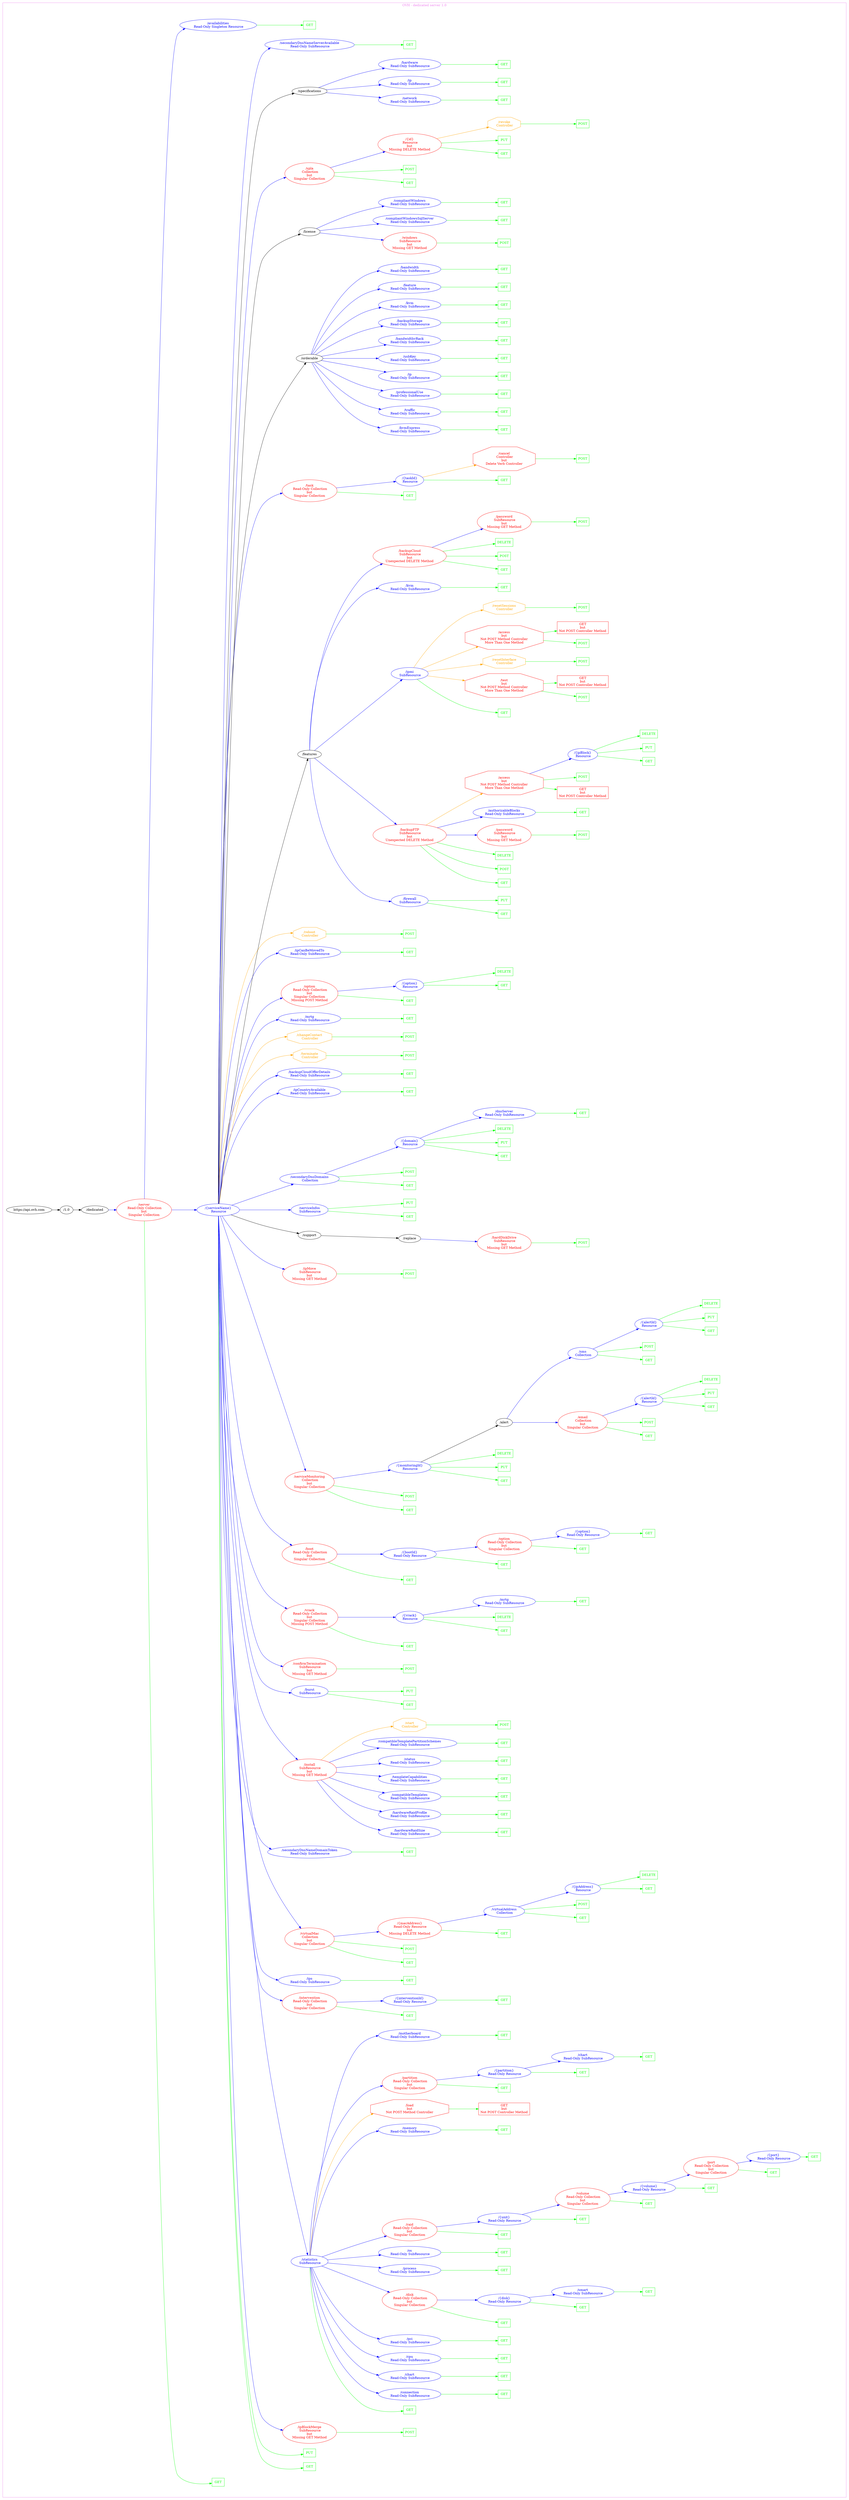 digraph Cloud_Computing_REST_API {
rankdir="LR";
subgraph cluster_0 {
label="OVH - dedicated server 1.0"
color=violet
fontcolor=violet
subgraph cluster_1 {
label=""
color=white
fontcolor=white
node1 [label="https://api.ovh.com", shape="ellipse", color="black", fontcolor="black"]
node1 -> node2 [color="black", fontcolor="black"]
subgraph cluster_2 {
label=""
color=white
fontcolor=white
node2 [label="/1.0", shape="ellipse", color="black", fontcolor="black"]
node2 -> node3 [color="black", fontcolor="black"]
subgraph cluster_3 {
label=""
color=white
fontcolor=white
node3 [label="/dedicated", shape="ellipse", color="black", fontcolor="black"]
node3 -> node4 [color="blue", fontcolor="blue"]
subgraph cluster_4 {
label=""
color=white
fontcolor=white
node4 [label="/server\n Read-Only Collection\nbut\nSingular Collection", shape="ellipse", color="red", fontcolor="red"]
node4 -> node5 [color="green", fontcolor="green"]
subgraph cluster_5 {
label=""
color=white
fontcolor=white
node5 [label="GET", shape="box", color="green", fontcolor="green"]
}
node4 -> node6 [color="blue", fontcolor="blue"]
subgraph cluster_6 {
label=""
color=white
fontcolor=white
node6 [label="/{serviceName}\n Resource", shape="ellipse", color="blue", fontcolor="blue"]
node6 -> node7 [color="green", fontcolor="green"]
subgraph cluster_7 {
label=""
color=white
fontcolor=white
node7 [label="GET", shape="box", color="green", fontcolor="green"]
}
node6 -> node8 [color="green", fontcolor="green"]
subgraph cluster_8 {
label=""
color=white
fontcolor=white
node8 [label="PUT", shape="box", color="green", fontcolor="green"]
}
node6 -> node9 [color="blue", fontcolor="blue"]
subgraph cluster_9 {
label=""
color=white
fontcolor=white
node9 [label="/ipBlockMerge\n SubResource\nbut\nMissing GET Method", shape="ellipse", color="red", fontcolor="red"]
node9 -> node10 [color="green", fontcolor="green"]
subgraph cluster_10 {
label=""
color=white
fontcolor=white
node10 [label="POST", shape="box", color="green", fontcolor="green"]
}
}
node6 -> node11 [color="blue", fontcolor="blue"]
subgraph cluster_11 {
label=""
color=white
fontcolor=white
node11 [label="/statistics\n SubResource", shape="ellipse", color="blue", fontcolor="blue"]
node11 -> node12 [color="green", fontcolor="green"]
subgraph cluster_12 {
label=""
color=white
fontcolor=white
node12 [label="GET", shape="box", color="green", fontcolor="green"]
}
node11 -> node13 [color="blue", fontcolor="blue"]
subgraph cluster_13 {
label=""
color=white
fontcolor=white
node13 [label="/connection\n Read-Only SubResource", shape="ellipse", color="blue", fontcolor="blue"]
node13 -> node14 [color="green", fontcolor="green"]
subgraph cluster_14 {
label=""
color=white
fontcolor=white
node14 [label="GET", shape="box", color="green", fontcolor="green"]
}
}
node11 -> node15 [color="blue", fontcolor="blue"]
subgraph cluster_15 {
label=""
color=white
fontcolor=white
node15 [label="/chart\n Read-Only SubResource", shape="ellipse", color="blue", fontcolor="blue"]
node15 -> node16 [color="green", fontcolor="green"]
subgraph cluster_16 {
label=""
color=white
fontcolor=white
node16 [label="GET", shape="box", color="green", fontcolor="green"]
}
}
node11 -> node17 [color="blue", fontcolor="blue"]
subgraph cluster_17 {
label=""
color=white
fontcolor=white
node17 [label="/cpu\n Read-Only SubResource", shape="ellipse", color="blue", fontcolor="blue"]
node17 -> node18 [color="green", fontcolor="green"]
subgraph cluster_18 {
label=""
color=white
fontcolor=white
node18 [label="GET", shape="box", color="green", fontcolor="green"]
}
}
node11 -> node19 [color="blue", fontcolor="blue"]
subgraph cluster_19 {
label=""
color=white
fontcolor=white
node19 [label="/pci\n Read-Only SubResource", shape="ellipse", color="blue", fontcolor="blue"]
node19 -> node20 [color="green", fontcolor="green"]
subgraph cluster_20 {
label=""
color=white
fontcolor=white
node20 [label="GET", shape="box", color="green", fontcolor="green"]
}
}
node11 -> node21 [color="blue", fontcolor="blue"]
subgraph cluster_21 {
label=""
color=white
fontcolor=white
node21 [label="/disk\n Read-Only Collection\nbut\nSingular Collection", shape="ellipse", color="red", fontcolor="red"]
node21 -> node22 [color="green", fontcolor="green"]
subgraph cluster_22 {
label=""
color=white
fontcolor=white
node22 [label="GET", shape="box", color="green", fontcolor="green"]
}
node21 -> node23 [color="blue", fontcolor="blue"]
subgraph cluster_23 {
label=""
color=white
fontcolor=white
node23 [label="/{disk}\n Read-Only Resource", shape="ellipse", color="blue", fontcolor="blue"]
node23 -> node24 [color="green", fontcolor="green"]
subgraph cluster_24 {
label=""
color=white
fontcolor=white
node24 [label="GET", shape="box", color="green", fontcolor="green"]
}
node23 -> node25 [color="blue", fontcolor="blue"]
subgraph cluster_25 {
label=""
color=white
fontcolor=white
node25 [label="/smart\n Read-Only SubResource", shape="ellipse", color="blue", fontcolor="blue"]
node25 -> node26 [color="green", fontcolor="green"]
subgraph cluster_26 {
label=""
color=white
fontcolor=white
node26 [label="GET", shape="box", color="green", fontcolor="green"]
}
}
}
}
node11 -> node27 [color="blue", fontcolor="blue"]
subgraph cluster_27 {
label=""
color=white
fontcolor=white
node27 [label="/process\n Read-Only SubResource", shape="ellipse", color="blue", fontcolor="blue"]
node27 -> node28 [color="green", fontcolor="green"]
subgraph cluster_28 {
label=""
color=white
fontcolor=white
node28 [label="GET", shape="box", color="green", fontcolor="green"]
}
}
node11 -> node29 [color="blue", fontcolor="blue"]
subgraph cluster_29 {
label=""
color=white
fontcolor=white
node29 [label="/os\n Read-Only SubResource", shape="ellipse", color="blue", fontcolor="blue"]
node29 -> node30 [color="green", fontcolor="green"]
subgraph cluster_30 {
label=""
color=white
fontcolor=white
node30 [label="GET", shape="box", color="green", fontcolor="green"]
}
}
node11 -> node31 [color="blue", fontcolor="blue"]
subgraph cluster_31 {
label=""
color=white
fontcolor=white
node31 [label="/raid\n Read-Only Collection\nbut\nSingular Collection", shape="ellipse", color="red", fontcolor="red"]
node31 -> node32 [color="green", fontcolor="green"]
subgraph cluster_32 {
label=""
color=white
fontcolor=white
node32 [label="GET", shape="box", color="green", fontcolor="green"]
}
node31 -> node33 [color="blue", fontcolor="blue"]
subgraph cluster_33 {
label=""
color=white
fontcolor=white
node33 [label="/{unit}\n Read-Only Resource", shape="ellipse", color="blue", fontcolor="blue"]
node33 -> node34 [color="green", fontcolor="green"]
subgraph cluster_34 {
label=""
color=white
fontcolor=white
node34 [label="GET", shape="box", color="green", fontcolor="green"]
}
node33 -> node35 [color="blue", fontcolor="blue"]
subgraph cluster_35 {
label=""
color=white
fontcolor=white
node35 [label="/volume\n Read-Only Collection\nbut\nSingular Collection", shape="ellipse", color="red", fontcolor="red"]
node35 -> node36 [color="green", fontcolor="green"]
subgraph cluster_36 {
label=""
color=white
fontcolor=white
node36 [label="GET", shape="box", color="green", fontcolor="green"]
}
node35 -> node37 [color="blue", fontcolor="blue"]
subgraph cluster_37 {
label=""
color=white
fontcolor=white
node37 [label="/{volume}\n Read-Only Resource", shape="ellipse", color="blue", fontcolor="blue"]
node37 -> node38 [color="green", fontcolor="green"]
subgraph cluster_38 {
label=""
color=white
fontcolor=white
node38 [label="GET", shape="box", color="green", fontcolor="green"]
}
node37 -> node39 [color="blue", fontcolor="blue"]
subgraph cluster_39 {
label=""
color=white
fontcolor=white
node39 [label="/port\n Read-Only Collection\nbut\nSingular Collection", shape="ellipse", color="red", fontcolor="red"]
node39 -> node40 [color="green", fontcolor="green"]
subgraph cluster_40 {
label=""
color=white
fontcolor=white
node40 [label="GET", shape="box", color="green", fontcolor="green"]
}
node39 -> node41 [color="blue", fontcolor="blue"]
subgraph cluster_41 {
label=""
color=white
fontcolor=white
node41 [label="/{port}\n Read-Only Resource", shape="ellipse", color="blue", fontcolor="blue"]
node41 -> node42 [color="green", fontcolor="green"]
subgraph cluster_42 {
label=""
color=white
fontcolor=white
node42 [label="GET", shape="box", color="green", fontcolor="green"]
}
}
}
}
}
}
}
node11 -> node43 [color="blue", fontcolor="blue"]
subgraph cluster_43 {
label=""
color=white
fontcolor=white
node43 [label="/memory\n Read-Only SubResource", shape="ellipse", color="blue", fontcolor="blue"]
node43 -> node44 [color="green", fontcolor="green"]
subgraph cluster_44 {
label=""
color=white
fontcolor=white
node44 [label="GET", shape="box", color="green", fontcolor="green"]
}
}
node11 -> node45 [color="orange", fontcolor="orange"]
subgraph cluster_45 {
label=""
color=white
fontcolor=white
node45 [label="/load\nbut\nNot POST Method Controller", shape="octagon", color="red", fontcolor="red"]
node45 -> node46 [color="green", fontcolor="green"]
subgraph cluster_46 {
label=""
color=white
fontcolor=white
node46 [label="GET\nbut\nNot POST Controller Method", shape="box", color="red", fontcolor="red"]
}
}
node11 -> node47 [color="blue", fontcolor="blue"]
subgraph cluster_47 {
label=""
color=white
fontcolor=white
node47 [label="/partition\n Read-Only Collection\nbut\nSingular Collection", shape="ellipse", color="red", fontcolor="red"]
node47 -> node48 [color="green", fontcolor="green"]
subgraph cluster_48 {
label=""
color=white
fontcolor=white
node48 [label="GET", shape="box", color="green", fontcolor="green"]
}
node47 -> node49 [color="blue", fontcolor="blue"]
subgraph cluster_49 {
label=""
color=white
fontcolor=white
node49 [label="/{partition}\n Read-Only Resource", shape="ellipse", color="blue", fontcolor="blue"]
node49 -> node50 [color="green", fontcolor="green"]
subgraph cluster_50 {
label=""
color=white
fontcolor=white
node50 [label="GET", shape="box", color="green", fontcolor="green"]
}
node49 -> node51 [color="blue", fontcolor="blue"]
subgraph cluster_51 {
label=""
color=white
fontcolor=white
node51 [label="/chart\n Read-Only SubResource", shape="ellipse", color="blue", fontcolor="blue"]
node51 -> node52 [color="green", fontcolor="green"]
subgraph cluster_52 {
label=""
color=white
fontcolor=white
node52 [label="GET", shape="box", color="green", fontcolor="green"]
}
}
}
}
node11 -> node53 [color="blue", fontcolor="blue"]
subgraph cluster_53 {
label=""
color=white
fontcolor=white
node53 [label="/motherboard\n Read-Only SubResource", shape="ellipse", color="blue", fontcolor="blue"]
node53 -> node54 [color="green", fontcolor="green"]
subgraph cluster_54 {
label=""
color=white
fontcolor=white
node54 [label="GET", shape="box", color="green", fontcolor="green"]
}
}
}
node6 -> node55 [color="blue", fontcolor="blue"]
subgraph cluster_55 {
label=""
color=white
fontcolor=white
node55 [label="/intervention\n Read-Only Collection\nbut\nSingular Collection", shape="ellipse", color="red", fontcolor="red"]
node55 -> node56 [color="green", fontcolor="green"]
subgraph cluster_56 {
label=""
color=white
fontcolor=white
node56 [label="GET", shape="box", color="green", fontcolor="green"]
}
node55 -> node57 [color="blue", fontcolor="blue"]
subgraph cluster_57 {
label=""
color=white
fontcolor=white
node57 [label="/{interventionId}\n Read-Only Resource", shape="ellipse", color="blue", fontcolor="blue"]
node57 -> node58 [color="green", fontcolor="green"]
subgraph cluster_58 {
label=""
color=white
fontcolor=white
node58 [label="GET", shape="box", color="green", fontcolor="green"]
}
}
}
node6 -> node59 [color="blue", fontcolor="blue"]
subgraph cluster_59 {
label=""
color=white
fontcolor=white
node59 [label="/ips\n Read-Only SubResource", shape="ellipse", color="blue", fontcolor="blue"]
node59 -> node60 [color="green", fontcolor="green"]
subgraph cluster_60 {
label=""
color=white
fontcolor=white
node60 [label="GET", shape="box", color="green", fontcolor="green"]
}
}
node6 -> node61 [color="blue", fontcolor="blue"]
subgraph cluster_61 {
label=""
color=white
fontcolor=white
node61 [label="/virtualMac\n Collection\nbut\nSingular Collection", shape="ellipse", color="red", fontcolor="red"]
node61 -> node62 [color="green", fontcolor="green"]
subgraph cluster_62 {
label=""
color=white
fontcolor=white
node62 [label="GET", shape="box", color="green", fontcolor="green"]
}
node61 -> node63 [color="green", fontcolor="green"]
subgraph cluster_63 {
label=""
color=white
fontcolor=white
node63 [label="POST", shape="box", color="green", fontcolor="green"]
}
node61 -> node64 [color="blue", fontcolor="blue"]
subgraph cluster_64 {
label=""
color=white
fontcolor=white
node64 [label="/{macAddress}\n Read-Only Resource\nbut\nMissing DELETE Method", shape="ellipse", color="red", fontcolor="red"]
node64 -> node65 [color="green", fontcolor="green"]
subgraph cluster_65 {
label=""
color=white
fontcolor=white
node65 [label="GET", shape="box", color="green", fontcolor="green"]
}
node64 -> node66 [color="blue", fontcolor="blue"]
subgraph cluster_66 {
label=""
color=white
fontcolor=white
node66 [label="/virtualAddress\n Collection", shape="ellipse", color="blue", fontcolor="blue"]
node66 -> node67 [color="green", fontcolor="green"]
subgraph cluster_67 {
label=""
color=white
fontcolor=white
node67 [label="GET", shape="box", color="green", fontcolor="green"]
}
node66 -> node68 [color="green", fontcolor="green"]
subgraph cluster_68 {
label=""
color=white
fontcolor=white
node68 [label="POST", shape="box", color="green", fontcolor="green"]
}
node66 -> node69 [color="blue", fontcolor="blue"]
subgraph cluster_69 {
label=""
color=white
fontcolor=white
node69 [label="/{ipAddress}\n Resource", shape="ellipse", color="blue", fontcolor="blue"]
node69 -> node70 [color="green", fontcolor="green"]
subgraph cluster_70 {
label=""
color=white
fontcolor=white
node70 [label="GET", shape="box", color="green", fontcolor="green"]
}
node69 -> node71 [color="green", fontcolor="green"]
subgraph cluster_71 {
label=""
color=white
fontcolor=white
node71 [label="DELETE", shape="box", color="green", fontcolor="green"]
}
}
}
}
}
node6 -> node72 [color="blue", fontcolor="blue"]
subgraph cluster_72 {
label=""
color=white
fontcolor=white
node72 [label="/secondaryDnsNameDomainToken\n Read-Only SubResource", shape="ellipse", color="blue", fontcolor="blue"]
node72 -> node73 [color="green", fontcolor="green"]
subgraph cluster_73 {
label=""
color=white
fontcolor=white
node73 [label="GET", shape="box", color="green", fontcolor="green"]
}
}
node6 -> node74 [color="blue", fontcolor="blue"]
subgraph cluster_74 {
label=""
color=white
fontcolor=white
node74 [label="/install\n SubResource\nbut\nMissing GET Method", shape="ellipse", color="red", fontcolor="red"]
node74 -> node75 [color="blue", fontcolor="blue"]
subgraph cluster_75 {
label=""
color=white
fontcolor=white
node75 [label="/hardwareRaidSize\n Read-Only SubResource", shape="ellipse", color="blue", fontcolor="blue"]
node75 -> node76 [color="green", fontcolor="green"]
subgraph cluster_76 {
label=""
color=white
fontcolor=white
node76 [label="GET", shape="box", color="green", fontcolor="green"]
}
}
node74 -> node77 [color="blue", fontcolor="blue"]
subgraph cluster_77 {
label=""
color=white
fontcolor=white
node77 [label="/hardwareRaidProfile\n Read-Only SubResource", shape="ellipse", color="blue", fontcolor="blue"]
node77 -> node78 [color="green", fontcolor="green"]
subgraph cluster_78 {
label=""
color=white
fontcolor=white
node78 [label="GET", shape="box", color="green", fontcolor="green"]
}
}
node74 -> node79 [color="blue", fontcolor="blue"]
subgraph cluster_79 {
label=""
color=white
fontcolor=white
node79 [label="/compatibleTemplates\n Read-Only SubResource", shape="ellipse", color="blue", fontcolor="blue"]
node79 -> node80 [color="green", fontcolor="green"]
subgraph cluster_80 {
label=""
color=white
fontcolor=white
node80 [label="GET", shape="box", color="green", fontcolor="green"]
}
}
node74 -> node81 [color="blue", fontcolor="blue"]
subgraph cluster_81 {
label=""
color=white
fontcolor=white
node81 [label="/templateCapabilities\n Read-Only SubResource", shape="ellipse", color="blue", fontcolor="blue"]
node81 -> node82 [color="green", fontcolor="green"]
subgraph cluster_82 {
label=""
color=white
fontcolor=white
node82 [label="GET", shape="box", color="green", fontcolor="green"]
}
}
node74 -> node83 [color="blue", fontcolor="blue"]
subgraph cluster_83 {
label=""
color=white
fontcolor=white
node83 [label="/status\n Read-Only SubResource", shape="ellipse", color="blue", fontcolor="blue"]
node83 -> node84 [color="green", fontcolor="green"]
subgraph cluster_84 {
label=""
color=white
fontcolor=white
node84 [label="GET", shape="box", color="green", fontcolor="green"]
}
}
node74 -> node85 [color="blue", fontcolor="blue"]
subgraph cluster_85 {
label=""
color=white
fontcolor=white
node85 [label="/compatibleTemplatePartitionSchemes\n Read-Only SubResource", shape="ellipse", color="blue", fontcolor="blue"]
node85 -> node86 [color="green", fontcolor="green"]
subgraph cluster_86 {
label=""
color=white
fontcolor=white
node86 [label="GET", shape="box", color="green", fontcolor="green"]
}
}
node74 -> node87 [color="orange", fontcolor="orange"]
subgraph cluster_87 {
label=""
color=white
fontcolor=white
node87 [label="/start\n Controller", shape="octagon", color="orange", fontcolor="orange"]
node87 -> node88 [color="green", fontcolor="green"]
subgraph cluster_88 {
label=""
color=white
fontcolor=white
node88 [label="POST", shape="box", color="green", fontcolor="green"]
}
}
}
node6 -> node89 [color="blue", fontcolor="blue"]
subgraph cluster_89 {
label=""
color=white
fontcolor=white
node89 [label="/burst\n SubResource", shape="ellipse", color="blue", fontcolor="blue"]
node89 -> node90 [color="green", fontcolor="green"]
subgraph cluster_90 {
label=""
color=white
fontcolor=white
node90 [label="GET", shape="box", color="green", fontcolor="green"]
}
node89 -> node91 [color="green", fontcolor="green"]
subgraph cluster_91 {
label=""
color=white
fontcolor=white
node91 [label="PUT", shape="box", color="green", fontcolor="green"]
}
}
node6 -> node92 [color="blue", fontcolor="blue"]
subgraph cluster_92 {
label=""
color=white
fontcolor=white
node92 [label="/confirmTermination\n SubResource\nbut\nMissing GET Method", shape="ellipse", color="red", fontcolor="red"]
node92 -> node93 [color="green", fontcolor="green"]
subgraph cluster_93 {
label=""
color=white
fontcolor=white
node93 [label="POST", shape="box", color="green", fontcolor="green"]
}
}
node6 -> node94 [color="blue", fontcolor="blue"]
subgraph cluster_94 {
label=""
color=white
fontcolor=white
node94 [label="/vrack\n Read-Only Collection\nbut\nSingular Collection\nMissing POST Method", shape="ellipse", color="red", fontcolor="red"]
node94 -> node95 [color="green", fontcolor="green"]
subgraph cluster_95 {
label=""
color=white
fontcolor=white
node95 [label="GET", shape="box", color="green", fontcolor="green"]
}
node94 -> node96 [color="blue", fontcolor="blue"]
subgraph cluster_96 {
label=""
color=white
fontcolor=white
node96 [label="/{vrack}\n Resource", shape="ellipse", color="blue", fontcolor="blue"]
node96 -> node97 [color="green", fontcolor="green"]
subgraph cluster_97 {
label=""
color=white
fontcolor=white
node97 [label="GET", shape="box", color="green", fontcolor="green"]
}
node96 -> node98 [color="green", fontcolor="green"]
subgraph cluster_98 {
label=""
color=white
fontcolor=white
node98 [label="DELETE", shape="box", color="green", fontcolor="green"]
}
node96 -> node99 [color="blue", fontcolor="blue"]
subgraph cluster_99 {
label=""
color=white
fontcolor=white
node99 [label="/mrtg\n Read-Only SubResource", shape="ellipse", color="blue", fontcolor="blue"]
node99 -> node100 [color="green", fontcolor="green"]
subgraph cluster_100 {
label=""
color=white
fontcolor=white
node100 [label="GET", shape="box", color="green", fontcolor="green"]
}
}
}
}
node6 -> node101 [color="blue", fontcolor="blue"]
subgraph cluster_101 {
label=""
color=white
fontcolor=white
node101 [label="/boot\n Read-Only Collection\nbut\nSingular Collection", shape="ellipse", color="red", fontcolor="red"]
node101 -> node102 [color="green", fontcolor="green"]
subgraph cluster_102 {
label=""
color=white
fontcolor=white
node102 [label="GET", shape="box", color="green", fontcolor="green"]
}
node101 -> node103 [color="blue", fontcolor="blue"]
subgraph cluster_103 {
label=""
color=white
fontcolor=white
node103 [label="/{bootId}\n Read-Only Resource", shape="ellipse", color="blue", fontcolor="blue"]
node103 -> node104 [color="green", fontcolor="green"]
subgraph cluster_104 {
label=""
color=white
fontcolor=white
node104 [label="GET", shape="box", color="green", fontcolor="green"]
}
node103 -> node105 [color="blue", fontcolor="blue"]
subgraph cluster_105 {
label=""
color=white
fontcolor=white
node105 [label="/option\n Read-Only Collection\nbut\nSingular Collection", shape="ellipse", color="red", fontcolor="red"]
node105 -> node106 [color="green", fontcolor="green"]
subgraph cluster_106 {
label=""
color=white
fontcolor=white
node106 [label="GET", shape="box", color="green", fontcolor="green"]
}
node105 -> node107 [color="blue", fontcolor="blue"]
subgraph cluster_107 {
label=""
color=white
fontcolor=white
node107 [label="/{option}\n Read-Only Resource", shape="ellipse", color="blue", fontcolor="blue"]
node107 -> node108 [color="green", fontcolor="green"]
subgraph cluster_108 {
label=""
color=white
fontcolor=white
node108 [label="GET", shape="box", color="green", fontcolor="green"]
}
}
}
}
}
node6 -> node109 [color="blue", fontcolor="blue"]
subgraph cluster_109 {
label=""
color=white
fontcolor=white
node109 [label="/serviceMonitoring\n Collection\nbut\nSingular Collection", shape="ellipse", color="red", fontcolor="red"]
node109 -> node110 [color="green", fontcolor="green"]
subgraph cluster_110 {
label=""
color=white
fontcolor=white
node110 [label="GET", shape="box", color="green", fontcolor="green"]
}
node109 -> node111 [color="green", fontcolor="green"]
subgraph cluster_111 {
label=""
color=white
fontcolor=white
node111 [label="POST", shape="box", color="green", fontcolor="green"]
}
node109 -> node112 [color="blue", fontcolor="blue"]
subgraph cluster_112 {
label=""
color=white
fontcolor=white
node112 [label="/{monitoringId}\n Resource", shape="ellipse", color="blue", fontcolor="blue"]
node112 -> node113 [color="green", fontcolor="green"]
subgraph cluster_113 {
label=""
color=white
fontcolor=white
node113 [label="GET", shape="box", color="green", fontcolor="green"]
}
node112 -> node114 [color="green", fontcolor="green"]
subgraph cluster_114 {
label=""
color=white
fontcolor=white
node114 [label="PUT", shape="box", color="green", fontcolor="green"]
}
node112 -> node115 [color="green", fontcolor="green"]
subgraph cluster_115 {
label=""
color=white
fontcolor=white
node115 [label="DELETE", shape="box", color="green", fontcolor="green"]
}
node112 -> node116 [color="black", fontcolor="black"]
subgraph cluster_116 {
label=""
color=white
fontcolor=white
node116 [label="/alert", shape="ellipse", color="black", fontcolor="black"]
node116 -> node117 [color="blue", fontcolor="blue"]
subgraph cluster_117 {
label=""
color=white
fontcolor=white
node117 [label="/email\n Collection\nbut\nSingular Collection", shape="ellipse", color="red", fontcolor="red"]
node117 -> node118 [color="green", fontcolor="green"]
subgraph cluster_118 {
label=""
color=white
fontcolor=white
node118 [label="GET", shape="box", color="green", fontcolor="green"]
}
node117 -> node119 [color="green", fontcolor="green"]
subgraph cluster_119 {
label=""
color=white
fontcolor=white
node119 [label="POST", shape="box", color="green", fontcolor="green"]
}
node117 -> node120 [color="blue", fontcolor="blue"]
subgraph cluster_120 {
label=""
color=white
fontcolor=white
node120 [label="/{alertId}\n Resource", shape="ellipse", color="blue", fontcolor="blue"]
node120 -> node121 [color="green", fontcolor="green"]
subgraph cluster_121 {
label=""
color=white
fontcolor=white
node121 [label="GET", shape="box", color="green", fontcolor="green"]
}
node120 -> node122 [color="green", fontcolor="green"]
subgraph cluster_122 {
label=""
color=white
fontcolor=white
node122 [label="PUT", shape="box", color="green", fontcolor="green"]
}
node120 -> node123 [color="green", fontcolor="green"]
subgraph cluster_123 {
label=""
color=white
fontcolor=white
node123 [label="DELETE", shape="box", color="green", fontcolor="green"]
}
}
}
node116 -> node124 [color="blue", fontcolor="blue"]
subgraph cluster_124 {
label=""
color=white
fontcolor=white
node124 [label="/sms\n Collection", shape="ellipse", color="blue", fontcolor="blue"]
node124 -> node125 [color="green", fontcolor="green"]
subgraph cluster_125 {
label=""
color=white
fontcolor=white
node125 [label="GET", shape="box", color="green", fontcolor="green"]
}
node124 -> node126 [color="green", fontcolor="green"]
subgraph cluster_126 {
label=""
color=white
fontcolor=white
node126 [label="POST", shape="box", color="green", fontcolor="green"]
}
node124 -> node127 [color="blue", fontcolor="blue"]
subgraph cluster_127 {
label=""
color=white
fontcolor=white
node127 [label="/{alertId}\n Resource", shape="ellipse", color="blue", fontcolor="blue"]
node127 -> node128 [color="green", fontcolor="green"]
subgraph cluster_128 {
label=""
color=white
fontcolor=white
node128 [label="GET", shape="box", color="green", fontcolor="green"]
}
node127 -> node129 [color="green", fontcolor="green"]
subgraph cluster_129 {
label=""
color=white
fontcolor=white
node129 [label="PUT", shape="box", color="green", fontcolor="green"]
}
node127 -> node130 [color="green", fontcolor="green"]
subgraph cluster_130 {
label=""
color=white
fontcolor=white
node130 [label="DELETE", shape="box", color="green", fontcolor="green"]
}
}
}
}
}
}
node6 -> node131 [color="blue", fontcolor="blue"]
subgraph cluster_131 {
label=""
color=white
fontcolor=white
node131 [label="/ipMove\n SubResource\nbut\nMissing GET Method", shape="ellipse", color="red", fontcolor="red"]
node131 -> node132 [color="green", fontcolor="green"]
subgraph cluster_132 {
label=""
color=white
fontcolor=white
node132 [label="POST", shape="box", color="green", fontcolor="green"]
}
}
node6 -> node133 [color="black", fontcolor="black"]
subgraph cluster_133 {
label=""
color=white
fontcolor=white
node133 [label="/support", shape="ellipse", color="black", fontcolor="black"]
node133 -> node134 [color="black", fontcolor="black"]
subgraph cluster_134 {
label=""
color=white
fontcolor=white
node134 [label="/replace", shape="ellipse", color="black", fontcolor="black"]
node134 -> node135 [color="blue", fontcolor="blue"]
subgraph cluster_135 {
label=""
color=white
fontcolor=white
node135 [label="/hardDiskDrive\n SubResource\nbut\nMissing GET Method", shape="ellipse", color="red", fontcolor="red"]
node135 -> node136 [color="green", fontcolor="green"]
subgraph cluster_136 {
label=""
color=white
fontcolor=white
node136 [label="POST", shape="box", color="green", fontcolor="green"]
}
}
}
}
node6 -> node137 [color="blue", fontcolor="blue"]
subgraph cluster_137 {
label=""
color=white
fontcolor=white
node137 [label="/serviceInfos\n SubResource", shape="ellipse", color="blue", fontcolor="blue"]
node137 -> node138 [color="green", fontcolor="green"]
subgraph cluster_138 {
label=""
color=white
fontcolor=white
node138 [label="GET", shape="box", color="green", fontcolor="green"]
}
node137 -> node139 [color="green", fontcolor="green"]
subgraph cluster_139 {
label=""
color=white
fontcolor=white
node139 [label="PUT", shape="box", color="green", fontcolor="green"]
}
}
node6 -> node140 [color="blue", fontcolor="blue"]
subgraph cluster_140 {
label=""
color=white
fontcolor=white
node140 [label="/secondaryDnsDomains\n Collection", shape="ellipse", color="blue", fontcolor="blue"]
node140 -> node141 [color="green", fontcolor="green"]
subgraph cluster_141 {
label=""
color=white
fontcolor=white
node141 [label="GET", shape="box", color="green", fontcolor="green"]
}
node140 -> node142 [color="green", fontcolor="green"]
subgraph cluster_142 {
label=""
color=white
fontcolor=white
node142 [label="POST", shape="box", color="green", fontcolor="green"]
}
node140 -> node143 [color="blue", fontcolor="blue"]
subgraph cluster_143 {
label=""
color=white
fontcolor=white
node143 [label="/{domain}\n Resource", shape="ellipse", color="blue", fontcolor="blue"]
node143 -> node144 [color="green", fontcolor="green"]
subgraph cluster_144 {
label=""
color=white
fontcolor=white
node144 [label="GET", shape="box", color="green", fontcolor="green"]
}
node143 -> node145 [color="green", fontcolor="green"]
subgraph cluster_145 {
label=""
color=white
fontcolor=white
node145 [label="PUT", shape="box", color="green", fontcolor="green"]
}
node143 -> node146 [color="green", fontcolor="green"]
subgraph cluster_146 {
label=""
color=white
fontcolor=white
node146 [label="DELETE", shape="box", color="green", fontcolor="green"]
}
node143 -> node147 [color="blue", fontcolor="blue"]
subgraph cluster_147 {
label=""
color=white
fontcolor=white
node147 [label="/dnsServer\n Read-Only SubResource", shape="ellipse", color="blue", fontcolor="blue"]
node147 -> node148 [color="green", fontcolor="green"]
subgraph cluster_148 {
label=""
color=white
fontcolor=white
node148 [label="GET", shape="box", color="green", fontcolor="green"]
}
}
}
}
node6 -> node149 [color="blue", fontcolor="blue"]
subgraph cluster_149 {
label=""
color=white
fontcolor=white
node149 [label="/ipCountryAvailable\n Read-Only SubResource", shape="ellipse", color="blue", fontcolor="blue"]
node149 -> node150 [color="green", fontcolor="green"]
subgraph cluster_150 {
label=""
color=white
fontcolor=white
node150 [label="GET", shape="box", color="green", fontcolor="green"]
}
}
node6 -> node151 [color="blue", fontcolor="blue"]
subgraph cluster_151 {
label=""
color=white
fontcolor=white
node151 [label="/backupCloudOfferDetails\n Read-Only SubResource", shape="ellipse", color="blue", fontcolor="blue"]
node151 -> node152 [color="green", fontcolor="green"]
subgraph cluster_152 {
label=""
color=white
fontcolor=white
node152 [label="GET", shape="box", color="green", fontcolor="green"]
}
}
node6 -> node153 [color="orange", fontcolor="orange"]
subgraph cluster_153 {
label=""
color=white
fontcolor=white
node153 [label="/terminate\n Controller", shape="octagon", color="orange", fontcolor="orange"]
node153 -> node154 [color="green", fontcolor="green"]
subgraph cluster_154 {
label=""
color=white
fontcolor=white
node154 [label="POST", shape="box", color="green", fontcolor="green"]
}
}
node6 -> node155 [color="orange", fontcolor="orange"]
subgraph cluster_155 {
label=""
color=white
fontcolor=white
node155 [label="/changeContact\n Controller", shape="octagon", color="orange", fontcolor="orange"]
node155 -> node156 [color="green", fontcolor="green"]
subgraph cluster_156 {
label=""
color=white
fontcolor=white
node156 [label="POST", shape="box", color="green", fontcolor="green"]
}
}
node6 -> node157 [color="blue", fontcolor="blue"]
subgraph cluster_157 {
label=""
color=white
fontcolor=white
node157 [label="/mrtg\n Read-Only SubResource", shape="ellipse", color="blue", fontcolor="blue"]
node157 -> node158 [color="green", fontcolor="green"]
subgraph cluster_158 {
label=""
color=white
fontcolor=white
node158 [label="GET", shape="box", color="green", fontcolor="green"]
}
}
node6 -> node159 [color="blue", fontcolor="blue"]
subgraph cluster_159 {
label=""
color=white
fontcolor=white
node159 [label="/option\n Read-Only Collection\nbut\nSingular Collection\nMissing POST Method", shape="ellipse", color="red", fontcolor="red"]
node159 -> node160 [color="green", fontcolor="green"]
subgraph cluster_160 {
label=""
color=white
fontcolor=white
node160 [label="GET", shape="box", color="green", fontcolor="green"]
}
node159 -> node161 [color="blue", fontcolor="blue"]
subgraph cluster_161 {
label=""
color=white
fontcolor=white
node161 [label="/{option}\n Resource", shape="ellipse", color="blue", fontcolor="blue"]
node161 -> node162 [color="green", fontcolor="green"]
subgraph cluster_162 {
label=""
color=white
fontcolor=white
node162 [label="GET", shape="box", color="green", fontcolor="green"]
}
node161 -> node163 [color="green", fontcolor="green"]
subgraph cluster_163 {
label=""
color=white
fontcolor=white
node163 [label="DELETE", shape="box", color="green", fontcolor="green"]
}
}
}
node6 -> node164 [color="blue", fontcolor="blue"]
subgraph cluster_164 {
label=""
color=white
fontcolor=white
node164 [label="/ipCanBeMovedTo\n Read-Only SubResource", shape="ellipse", color="blue", fontcolor="blue"]
node164 -> node165 [color="green", fontcolor="green"]
subgraph cluster_165 {
label=""
color=white
fontcolor=white
node165 [label="GET", shape="box", color="green", fontcolor="green"]
}
}
node6 -> node166 [color="orange", fontcolor="orange"]
subgraph cluster_166 {
label=""
color=white
fontcolor=white
node166 [label="/reboot\n Controller", shape="octagon", color="orange", fontcolor="orange"]
node166 -> node167 [color="green", fontcolor="green"]
subgraph cluster_167 {
label=""
color=white
fontcolor=white
node167 [label="POST", shape="box", color="green", fontcolor="green"]
}
}
node6 -> node168 [color="black", fontcolor="black"]
subgraph cluster_168 {
label=""
color=white
fontcolor=white
node168 [label="/features", shape="ellipse", color="black", fontcolor="black"]
node168 -> node169 [color="blue", fontcolor="blue"]
subgraph cluster_169 {
label=""
color=white
fontcolor=white
node169 [label="/firewall\n SubResource", shape="ellipse", color="blue", fontcolor="blue"]
node169 -> node170 [color="green", fontcolor="green"]
subgraph cluster_170 {
label=""
color=white
fontcolor=white
node170 [label="GET", shape="box", color="green", fontcolor="green"]
}
node169 -> node171 [color="green", fontcolor="green"]
subgraph cluster_171 {
label=""
color=white
fontcolor=white
node171 [label="PUT", shape="box", color="green", fontcolor="green"]
}
}
node168 -> node172 [color="blue", fontcolor="blue"]
subgraph cluster_172 {
label=""
color=white
fontcolor=white
node172 [label="/backupFTP\n SubResource\nbut\nUnexpected DELETE Method", shape="ellipse", color="red", fontcolor="red"]
node172 -> node173 [color="green", fontcolor="green"]
subgraph cluster_173 {
label=""
color=white
fontcolor=white
node173 [label="GET", shape="box", color="green", fontcolor="green"]
}
node172 -> node174 [color="green", fontcolor="green"]
subgraph cluster_174 {
label=""
color=white
fontcolor=white
node174 [label="POST", shape="box", color="green", fontcolor="green"]
}
node172 -> node175 [color="green", fontcolor="green"]
subgraph cluster_175 {
label=""
color=white
fontcolor=white
node175 [label="DELETE", shape="box", color="green", fontcolor="green"]
}
node172 -> node176 [color="blue", fontcolor="blue"]
subgraph cluster_176 {
label=""
color=white
fontcolor=white
node176 [label="/password\n SubResource\nbut\nMissing GET Method", shape="ellipse", color="red", fontcolor="red"]
node176 -> node177 [color="green", fontcolor="green"]
subgraph cluster_177 {
label=""
color=white
fontcolor=white
node177 [label="POST", shape="box", color="green", fontcolor="green"]
}
}
node172 -> node178 [color="blue", fontcolor="blue"]
subgraph cluster_178 {
label=""
color=white
fontcolor=white
node178 [label="/authorizableBlocks\n Read-Only SubResource", shape="ellipse", color="blue", fontcolor="blue"]
node178 -> node179 [color="green", fontcolor="green"]
subgraph cluster_179 {
label=""
color=white
fontcolor=white
node179 [label="GET", shape="box", color="green", fontcolor="green"]
}
}
node172 -> node180 [color="orange", fontcolor="orange"]
subgraph cluster_180 {
label=""
color=white
fontcolor=white
node180 [label="/access\nbut\nNot POST Method Controller\nMore Than One Method", shape="octagon", color="red", fontcolor="red"]
node180 -> node181 [color="green", fontcolor="green"]
subgraph cluster_181 {
label=""
color=white
fontcolor=white
node181 [label="GET\nbut\nNot POST Controller Method", shape="box", color="red", fontcolor="red"]
}
node180 -> node182 [color="green", fontcolor="green"]
subgraph cluster_182 {
label=""
color=white
fontcolor=white
node182 [label="POST", shape="box", color="green", fontcolor="green"]
}
node180 -> node183 [color="blue", fontcolor="blue"]
subgraph cluster_183 {
label=""
color=white
fontcolor=white
node183 [label="/{ipBlock}\n Resource", shape="ellipse", color="blue", fontcolor="blue"]
node183 -> node184 [color="green", fontcolor="green"]
subgraph cluster_184 {
label=""
color=white
fontcolor=white
node184 [label="GET", shape="box", color="green", fontcolor="green"]
}
node183 -> node185 [color="green", fontcolor="green"]
subgraph cluster_185 {
label=""
color=white
fontcolor=white
node185 [label="PUT", shape="box", color="green", fontcolor="green"]
}
node183 -> node186 [color="green", fontcolor="green"]
subgraph cluster_186 {
label=""
color=white
fontcolor=white
node186 [label="DELETE", shape="box", color="green", fontcolor="green"]
}
}
}
}
node168 -> node187 [color="blue", fontcolor="blue"]
subgraph cluster_187 {
label=""
color=white
fontcolor=white
node187 [label="/ipmi\n SubResource", shape="ellipse", color="blue", fontcolor="blue"]
node187 -> node188 [color="green", fontcolor="green"]
subgraph cluster_188 {
label=""
color=white
fontcolor=white
node188 [label="GET", shape="box", color="green", fontcolor="green"]
}
node187 -> node189 [color="orange", fontcolor="orange"]
subgraph cluster_189 {
label=""
color=white
fontcolor=white
node189 [label="/test\nbut\nNot POST Method Controller\nMore Than One Method", shape="octagon", color="red", fontcolor="red"]
node189 -> node190 [color="green", fontcolor="green"]
subgraph cluster_190 {
label=""
color=white
fontcolor=white
node190 [label="POST", shape="box", color="green", fontcolor="green"]
}
node189 -> node191 [color="green", fontcolor="green"]
subgraph cluster_191 {
label=""
color=white
fontcolor=white
node191 [label="GET\nbut\nNot POST Controller Method", shape="box", color="red", fontcolor="red"]
}
}
node187 -> node192 [color="orange", fontcolor="orange"]
subgraph cluster_192 {
label=""
color=white
fontcolor=white
node192 [label="/resetInterface\n Controller", shape="octagon", color="orange", fontcolor="orange"]
node192 -> node193 [color="green", fontcolor="green"]
subgraph cluster_193 {
label=""
color=white
fontcolor=white
node193 [label="POST", shape="box", color="green", fontcolor="green"]
}
}
node187 -> node194 [color="orange", fontcolor="orange"]
subgraph cluster_194 {
label=""
color=white
fontcolor=white
node194 [label="/access\nbut\nNot POST Method Controller\nMore Than One Method", shape="octagon", color="red", fontcolor="red"]
node194 -> node195 [color="green", fontcolor="green"]
subgraph cluster_195 {
label=""
color=white
fontcolor=white
node195 [label="POST", shape="box", color="green", fontcolor="green"]
}
node194 -> node196 [color="green", fontcolor="green"]
subgraph cluster_196 {
label=""
color=white
fontcolor=white
node196 [label="GET\nbut\nNot POST Controller Method", shape="box", color="red", fontcolor="red"]
}
}
node187 -> node197 [color="orange", fontcolor="orange"]
subgraph cluster_197 {
label=""
color=white
fontcolor=white
node197 [label="/resetSessions\n Controller", shape="octagon", color="orange", fontcolor="orange"]
node197 -> node198 [color="green", fontcolor="green"]
subgraph cluster_198 {
label=""
color=white
fontcolor=white
node198 [label="POST", shape="box", color="green", fontcolor="green"]
}
}
}
node168 -> node199 [color="blue", fontcolor="blue"]
subgraph cluster_199 {
label=""
color=white
fontcolor=white
node199 [label="/kvm\n Read-Only SubResource", shape="ellipse", color="blue", fontcolor="blue"]
node199 -> node200 [color="green", fontcolor="green"]
subgraph cluster_200 {
label=""
color=white
fontcolor=white
node200 [label="GET", shape="box", color="green", fontcolor="green"]
}
}
node168 -> node201 [color="blue", fontcolor="blue"]
subgraph cluster_201 {
label=""
color=white
fontcolor=white
node201 [label="/backupCloud\n SubResource\nbut\nUnexpected DELETE Method", shape="ellipse", color="red", fontcolor="red"]
node201 -> node202 [color="green", fontcolor="green"]
subgraph cluster_202 {
label=""
color=white
fontcolor=white
node202 [label="GET", shape="box", color="green", fontcolor="green"]
}
node201 -> node203 [color="green", fontcolor="green"]
subgraph cluster_203 {
label=""
color=white
fontcolor=white
node203 [label="POST", shape="box", color="green", fontcolor="green"]
}
node201 -> node204 [color="green", fontcolor="green"]
subgraph cluster_204 {
label=""
color=white
fontcolor=white
node204 [label="DELETE", shape="box", color="green", fontcolor="green"]
}
node201 -> node205 [color="blue", fontcolor="blue"]
subgraph cluster_205 {
label=""
color=white
fontcolor=white
node205 [label="/password\n SubResource\nbut\nMissing GET Method", shape="ellipse", color="red", fontcolor="red"]
node205 -> node206 [color="green", fontcolor="green"]
subgraph cluster_206 {
label=""
color=white
fontcolor=white
node206 [label="POST", shape="box", color="green", fontcolor="green"]
}
}
}
}
node6 -> node207 [color="blue", fontcolor="blue"]
subgraph cluster_207 {
label=""
color=white
fontcolor=white
node207 [label="/task\n Read-Only Collection\nbut\nSingular Collection", shape="ellipse", color="red", fontcolor="red"]
node207 -> node208 [color="green", fontcolor="green"]
subgraph cluster_208 {
label=""
color=white
fontcolor=white
node208 [label="GET", shape="box", color="green", fontcolor="green"]
}
node207 -> node209 [color="blue", fontcolor="blue"]
subgraph cluster_209 {
label=""
color=white
fontcolor=white
node209 [label="/{taskId}\n Resource", shape="ellipse", color="blue", fontcolor="blue"]
node209 -> node210 [color="green", fontcolor="green"]
subgraph cluster_210 {
label=""
color=white
fontcolor=white
node210 [label="GET", shape="box", color="green", fontcolor="green"]
}
node209 -> node211 [color="orange", fontcolor="orange"]
subgraph cluster_211 {
label=""
color=white
fontcolor=white
node211 [label="/cancel\n Controller\nbut\nDelete Verb Controller", shape="octagon", color="red", fontcolor="red"]
node211 -> node212 [color="green", fontcolor="green"]
subgraph cluster_212 {
label=""
color=white
fontcolor=white
node212 [label="POST", shape="box", color="green", fontcolor="green"]
}
}
}
}
node6 -> node213 [color="black", fontcolor="black"]
subgraph cluster_213 {
label=""
color=white
fontcolor=white
node213 [label="/orderable", shape="ellipse", color="black", fontcolor="black"]
node213 -> node214 [color="blue", fontcolor="blue"]
subgraph cluster_214 {
label=""
color=white
fontcolor=white
node214 [label="/kvmExpress\n Read-Only SubResource", shape="ellipse", color="blue", fontcolor="blue"]
node214 -> node215 [color="green", fontcolor="green"]
subgraph cluster_215 {
label=""
color=white
fontcolor=white
node215 [label="GET", shape="box", color="green", fontcolor="green"]
}
}
node213 -> node216 [color="blue", fontcolor="blue"]
subgraph cluster_216 {
label=""
color=white
fontcolor=white
node216 [label="/traffic\n Read-Only SubResource", shape="ellipse", color="blue", fontcolor="blue"]
node216 -> node217 [color="green", fontcolor="green"]
subgraph cluster_217 {
label=""
color=white
fontcolor=white
node217 [label="GET", shape="box", color="green", fontcolor="green"]
}
}
node213 -> node218 [color="blue", fontcolor="blue"]
subgraph cluster_218 {
label=""
color=white
fontcolor=white
node218 [label="/professionalUse\n Read-Only SubResource", shape="ellipse", color="blue", fontcolor="blue"]
node218 -> node219 [color="green", fontcolor="green"]
subgraph cluster_219 {
label=""
color=white
fontcolor=white
node219 [label="GET", shape="box", color="green", fontcolor="green"]
}
}
node213 -> node220 [color="blue", fontcolor="blue"]
subgraph cluster_220 {
label=""
color=white
fontcolor=white
node220 [label="/ip\n Read-Only SubResource", shape="ellipse", color="blue", fontcolor="blue"]
node220 -> node221 [color="green", fontcolor="green"]
subgraph cluster_221 {
label=""
color=white
fontcolor=white
node221 [label="GET", shape="box", color="green", fontcolor="green"]
}
}
node213 -> node222 [color="blue", fontcolor="blue"]
subgraph cluster_222 {
label=""
color=white
fontcolor=white
node222 [label="/usbKey\n Read-Only SubResource", shape="ellipse", color="blue", fontcolor="blue"]
node222 -> node223 [color="green", fontcolor="green"]
subgraph cluster_223 {
label=""
color=white
fontcolor=white
node223 [label="GET", shape="box", color="green", fontcolor="green"]
}
}
node213 -> node224 [color="blue", fontcolor="blue"]
subgraph cluster_224 {
label=""
color=white
fontcolor=white
node224 [label="/bandwidthvRack\n Read-Only SubResource", shape="ellipse", color="blue", fontcolor="blue"]
node224 -> node225 [color="green", fontcolor="green"]
subgraph cluster_225 {
label=""
color=white
fontcolor=white
node225 [label="GET", shape="box", color="green", fontcolor="green"]
}
}
node213 -> node226 [color="blue", fontcolor="blue"]
subgraph cluster_226 {
label=""
color=white
fontcolor=white
node226 [label="/backupStorage\n Read-Only SubResource", shape="ellipse", color="blue", fontcolor="blue"]
node226 -> node227 [color="green", fontcolor="green"]
subgraph cluster_227 {
label=""
color=white
fontcolor=white
node227 [label="GET", shape="box", color="green", fontcolor="green"]
}
}
node213 -> node228 [color="blue", fontcolor="blue"]
subgraph cluster_228 {
label=""
color=white
fontcolor=white
node228 [label="/kvm\n Read-Only SubResource", shape="ellipse", color="blue", fontcolor="blue"]
node228 -> node229 [color="green", fontcolor="green"]
subgraph cluster_229 {
label=""
color=white
fontcolor=white
node229 [label="GET", shape="box", color="green", fontcolor="green"]
}
}
node213 -> node230 [color="blue", fontcolor="blue"]
subgraph cluster_230 {
label=""
color=white
fontcolor=white
node230 [label="/feature\n Read-Only SubResource", shape="ellipse", color="blue", fontcolor="blue"]
node230 -> node231 [color="green", fontcolor="green"]
subgraph cluster_231 {
label=""
color=white
fontcolor=white
node231 [label="GET", shape="box", color="green", fontcolor="green"]
}
}
node213 -> node232 [color="blue", fontcolor="blue"]
subgraph cluster_232 {
label=""
color=white
fontcolor=white
node232 [label="/bandwidth\n Read-Only SubResource", shape="ellipse", color="blue", fontcolor="blue"]
node232 -> node233 [color="green", fontcolor="green"]
subgraph cluster_233 {
label=""
color=white
fontcolor=white
node233 [label="GET", shape="box", color="green", fontcolor="green"]
}
}
}
node6 -> node234 [color="black", fontcolor="black"]
subgraph cluster_234 {
label=""
color=white
fontcolor=white
node234 [label="/license", shape="ellipse", color="black", fontcolor="black"]
node234 -> node235 [color="blue", fontcolor="blue"]
subgraph cluster_235 {
label=""
color=white
fontcolor=white
node235 [label="/windows\n SubResource\nbut\nMissing GET Method", shape="ellipse", color="red", fontcolor="red"]
node235 -> node236 [color="green", fontcolor="green"]
subgraph cluster_236 {
label=""
color=white
fontcolor=white
node236 [label="POST", shape="box", color="green", fontcolor="green"]
}
}
node234 -> node237 [color="blue", fontcolor="blue"]
subgraph cluster_237 {
label=""
color=white
fontcolor=white
node237 [label="/compliantWindowsSqlServer\n Read-Only SubResource", shape="ellipse", color="blue", fontcolor="blue"]
node237 -> node238 [color="green", fontcolor="green"]
subgraph cluster_238 {
label=""
color=white
fontcolor=white
node238 [label="GET", shape="box", color="green", fontcolor="green"]
}
}
node234 -> node239 [color="blue", fontcolor="blue"]
subgraph cluster_239 {
label=""
color=white
fontcolor=white
node239 [label="/compliantWindows\n Read-Only SubResource", shape="ellipse", color="blue", fontcolor="blue"]
node239 -> node240 [color="green", fontcolor="green"]
subgraph cluster_240 {
label=""
color=white
fontcolor=white
node240 [label="GET", shape="box", color="green", fontcolor="green"]
}
}
}
node6 -> node241 [color="blue", fontcolor="blue"]
subgraph cluster_241 {
label=""
color=white
fontcolor=white
node241 [label="/spla\n Collection\nbut\nSingular Collection", shape="ellipse", color="red", fontcolor="red"]
node241 -> node242 [color="green", fontcolor="green"]
subgraph cluster_242 {
label=""
color=white
fontcolor=white
node242 [label="GET", shape="box", color="green", fontcolor="green"]
}
node241 -> node243 [color="green", fontcolor="green"]
subgraph cluster_243 {
label=""
color=white
fontcolor=white
node243 [label="POST", shape="box", color="green", fontcolor="green"]
}
node241 -> node244 [color="blue", fontcolor="blue"]
subgraph cluster_244 {
label=""
color=white
fontcolor=white
node244 [label="/{id}\n Resource\nbut\nMissing DELETE Method", shape="ellipse", color="red", fontcolor="red"]
node244 -> node245 [color="green", fontcolor="green"]
subgraph cluster_245 {
label=""
color=white
fontcolor=white
node245 [label="GET", shape="box", color="green", fontcolor="green"]
}
node244 -> node246 [color="green", fontcolor="green"]
subgraph cluster_246 {
label=""
color=white
fontcolor=white
node246 [label="PUT", shape="box", color="green", fontcolor="green"]
}
node244 -> node247 [color="orange", fontcolor="orange"]
subgraph cluster_247 {
label=""
color=white
fontcolor=white
node247 [label="/revoke\n Controller", shape="octagon", color="orange", fontcolor="orange"]
node247 -> node248 [color="green", fontcolor="green"]
subgraph cluster_248 {
label=""
color=white
fontcolor=white
node248 [label="POST", shape="box", color="green", fontcolor="green"]
}
}
}
}
node6 -> node249 [color="black", fontcolor="black"]
subgraph cluster_249 {
label=""
color=white
fontcolor=white
node249 [label="/specifications", shape="ellipse", color="black", fontcolor="black"]
node249 -> node250 [color="blue", fontcolor="blue"]
subgraph cluster_250 {
label=""
color=white
fontcolor=white
node250 [label="/network\n Read-Only SubResource", shape="ellipse", color="blue", fontcolor="blue"]
node250 -> node251 [color="green", fontcolor="green"]
subgraph cluster_251 {
label=""
color=white
fontcolor=white
node251 [label="GET", shape="box", color="green", fontcolor="green"]
}
}
node249 -> node252 [color="blue", fontcolor="blue"]
subgraph cluster_252 {
label=""
color=white
fontcolor=white
node252 [label="/ip\n Read-Only SubResource", shape="ellipse", color="blue", fontcolor="blue"]
node252 -> node253 [color="green", fontcolor="green"]
subgraph cluster_253 {
label=""
color=white
fontcolor=white
node253 [label="GET", shape="box", color="green", fontcolor="green"]
}
}
node249 -> node254 [color="blue", fontcolor="blue"]
subgraph cluster_254 {
label=""
color=white
fontcolor=white
node254 [label="/hardware\n Read-Only SubResource", shape="ellipse", color="blue", fontcolor="blue"]
node254 -> node255 [color="green", fontcolor="green"]
subgraph cluster_255 {
label=""
color=white
fontcolor=white
node255 [label="GET", shape="box", color="green", fontcolor="green"]
}
}
}
node6 -> node256 [color="blue", fontcolor="blue"]
subgraph cluster_256 {
label=""
color=white
fontcolor=white
node256 [label="/secondaryDnsNameServerAvailable\n Read-Only SubResource", shape="ellipse", color="blue", fontcolor="blue"]
node256 -> node257 [color="green", fontcolor="green"]
subgraph cluster_257 {
label=""
color=white
fontcolor=white
node257 [label="GET", shape="box", color="green", fontcolor="green"]
}
}
}
node4 -> node258 [color="blue", fontcolor="blue"]
subgraph cluster_258 {
label=""
color=white
fontcolor=white
node258 [label="/availabilities\n Read-Only Singleton Resource", shape="ellipse", color="blue", fontcolor="blue"]
node258 -> node259 [color="green", fontcolor="green"]
subgraph cluster_259 {
label=""
color=white
fontcolor=white
node259 [label="GET", shape="box", color="green", fontcolor="green"]
}
}
}
}
}
}
}
}
